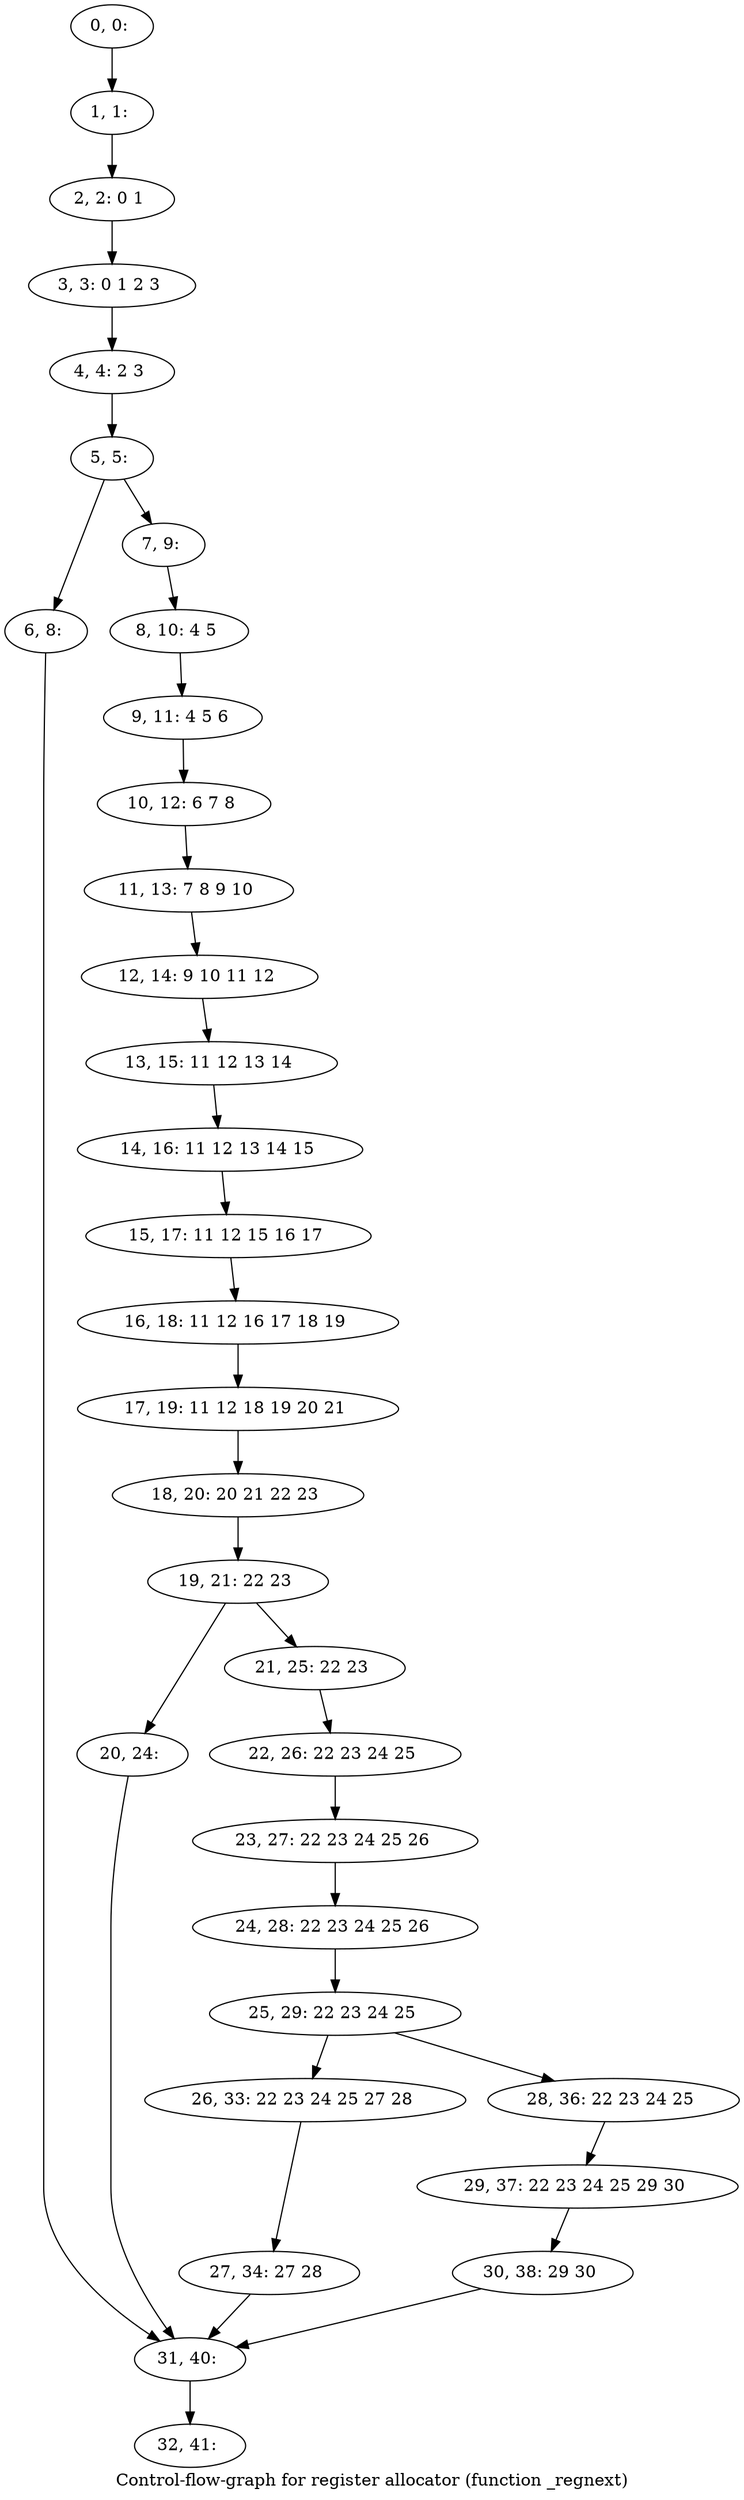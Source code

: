 digraph G {
graph [label="Control-flow-graph for register allocator (function _regnext)"]
0[label="0, 0: "];
1[label="1, 1: "];
2[label="2, 2: 0 1 "];
3[label="3, 3: 0 1 2 3 "];
4[label="4, 4: 2 3 "];
5[label="5, 5: "];
6[label="6, 8: "];
7[label="7, 9: "];
8[label="8, 10: 4 5 "];
9[label="9, 11: 4 5 6 "];
10[label="10, 12: 6 7 8 "];
11[label="11, 13: 7 8 9 10 "];
12[label="12, 14: 9 10 11 12 "];
13[label="13, 15: 11 12 13 14 "];
14[label="14, 16: 11 12 13 14 15 "];
15[label="15, 17: 11 12 15 16 17 "];
16[label="16, 18: 11 12 16 17 18 19 "];
17[label="17, 19: 11 12 18 19 20 21 "];
18[label="18, 20: 20 21 22 23 "];
19[label="19, 21: 22 23 "];
20[label="20, 24: "];
21[label="21, 25: 22 23 "];
22[label="22, 26: 22 23 24 25 "];
23[label="23, 27: 22 23 24 25 26 "];
24[label="24, 28: 22 23 24 25 26 "];
25[label="25, 29: 22 23 24 25 "];
26[label="26, 33: 22 23 24 25 27 28 "];
27[label="27, 34: 27 28 "];
28[label="28, 36: 22 23 24 25 "];
29[label="29, 37: 22 23 24 25 29 30 "];
30[label="30, 38: 29 30 "];
31[label="31, 40: "];
32[label="32, 41: "];
0->1 ;
1->2 ;
2->3 ;
3->4 ;
4->5 ;
5->6 ;
5->7 ;
6->31 ;
7->8 ;
8->9 ;
9->10 ;
10->11 ;
11->12 ;
12->13 ;
13->14 ;
14->15 ;
15->16 ;
16->17 ;
17->18 ;
18->19 ;
19->20 ;
19->21 ;
20->31 ;
21->22 ;
22->23 ;
23->24 ;
24->25 ;
25->26 ;
25->28 ;
26->27 ;
27->31 ;
28->29 ;
29->30 ;
30->31 ;
31->32 ;
}
